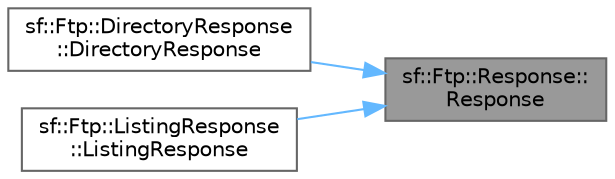 digraph "sf::Ftp::Response::Response"
{
 // LATEX_PDF_SIZE
  bgcolor="transparent";
  edge [fontname=Helvetica,fontsize=10,labelfontname=Helvetica,labelfontsize=10];
  node [fontname=Helvetica,fontsize=10,shape=box,height=0.2,width=0.4];
  rankdir="RL";
  Node1 [id="Node000001",label="sf::Ftp::Response::\lResponse",height=0.2,width=0.4,color="gray40", fillcolor="grey60", style="filled", fontcolor="black",tooltip="Default constructor."];
  Node1 -> Node2 [id="edge1_Node000001_Node000002",dir="back",color="steelblue1",style="solid",tooltip=" "];
  Node2 [id="Node000002",label="sf::Ftp::DirectoryResponse\l::DirectoryResponse",height=0.2,width=0.4,color="grey40", fillcolor="white", style="filled",URL="$classsf_1_1_ftp_1_1_directory_response.html#a36b6d2728fa53c4ad37b7a6307f4d388",tooltip="Default constructor."];
  Node1 -> Node3 [id="edge2_Node000001_Node000003",dir="back",color="steelblue1",style="solid",tooltip=" "];
  Node3 [id="Node000003",label="sf::Ftp::ListingResponse\l::ListingResponse",height=0.2,width=0.4,color="grey40", fillcolor="white", style="filled",URL="$classsf_1_1_ftp_1_1_listing_response.html#a7e98d0aed70105c71adb52e5b6ce0bb8",tooltip="Default constructor."];
}
